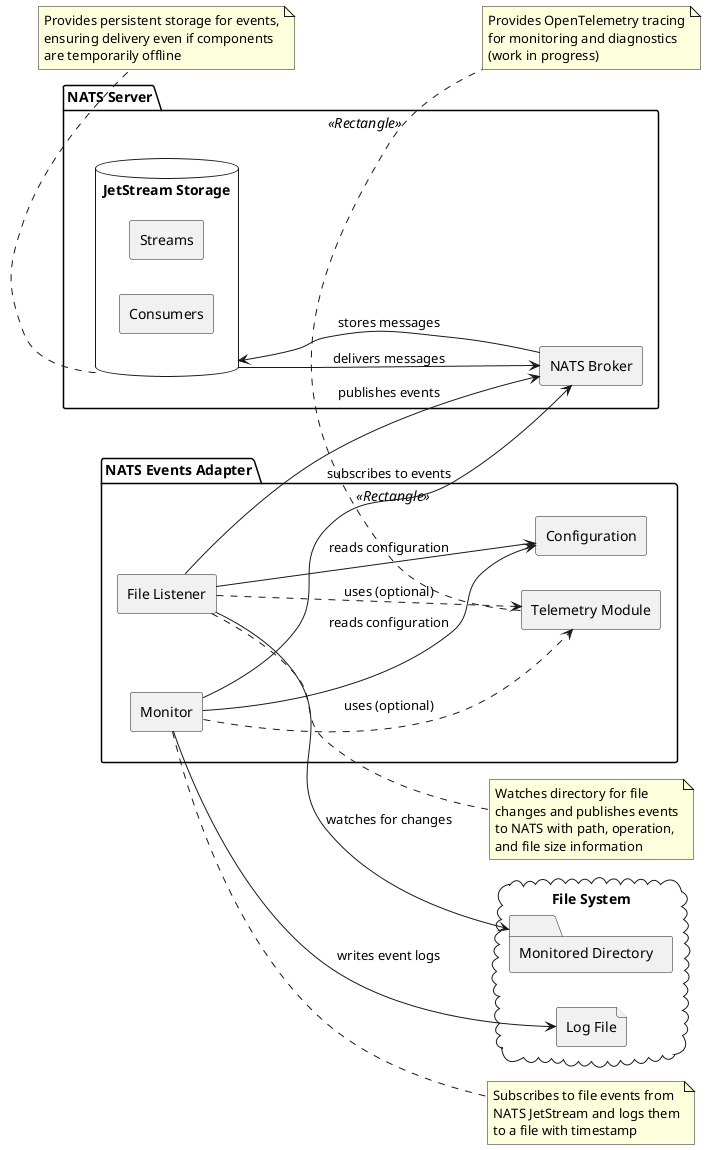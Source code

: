 @startuml
left to right direction
skinparam componentStyle rectangle

!define NATS_COLOR #85BBF0
!define ADAPTER_COLOR #C9E7B7
!define FILESYSTEM_COLOR #FFF8DC

package "NATS Events Adapter" as adapter <<Rectangle>>{
  [File Listener] as file_listener
  [Monitor] as monitor
  [Configuration] as config
  [Telemetry Module] as telemetry
}

package "NATS Server" as nats_server <<Rectangle>> {
  database "JetStream Storage" as jetstream {
    [Streams]
    [Consumers]
  }
  [NATS Broker] as nats_broker
}

cloud "File System" as filesystem {
  folder "Monitored Directory" as monitored_dir
  file "Log File" as log_file
}

' Relationships
file_listener --> config : reads configuration
file_listener --> monitored_dir : watches for changes
file_listener --> nats_broker : publishes events
file_listener ..> telemetry : uses (optional)

monitor --> config : reads configuration
monitor --> nats_broker : subscribes to events
monitor --> log_file : writes event logs
monitor ..> telemetry : uses (optional)

nats_broker --> jetstream : stores messages
jetstream --> nats_broker : delivers messages

note right of file_listener
  Watches directory for file
  changes and publishes events
  to NATS with path, operation,
  and file size information
end note

note right of monitor
  Subscribes to file events from
  NATS JetStream and logs them
  to a file with timestamp
end note

note bottom of jetstream
  Provides persistent storage for events,
  ensuring delivery even if components
  are temporarily offline
end note

note bottom of telemetry
  Provides OpenTelemetry tracing
  for monitoring and diagnostics
  (work in progress)
end note

@enduml